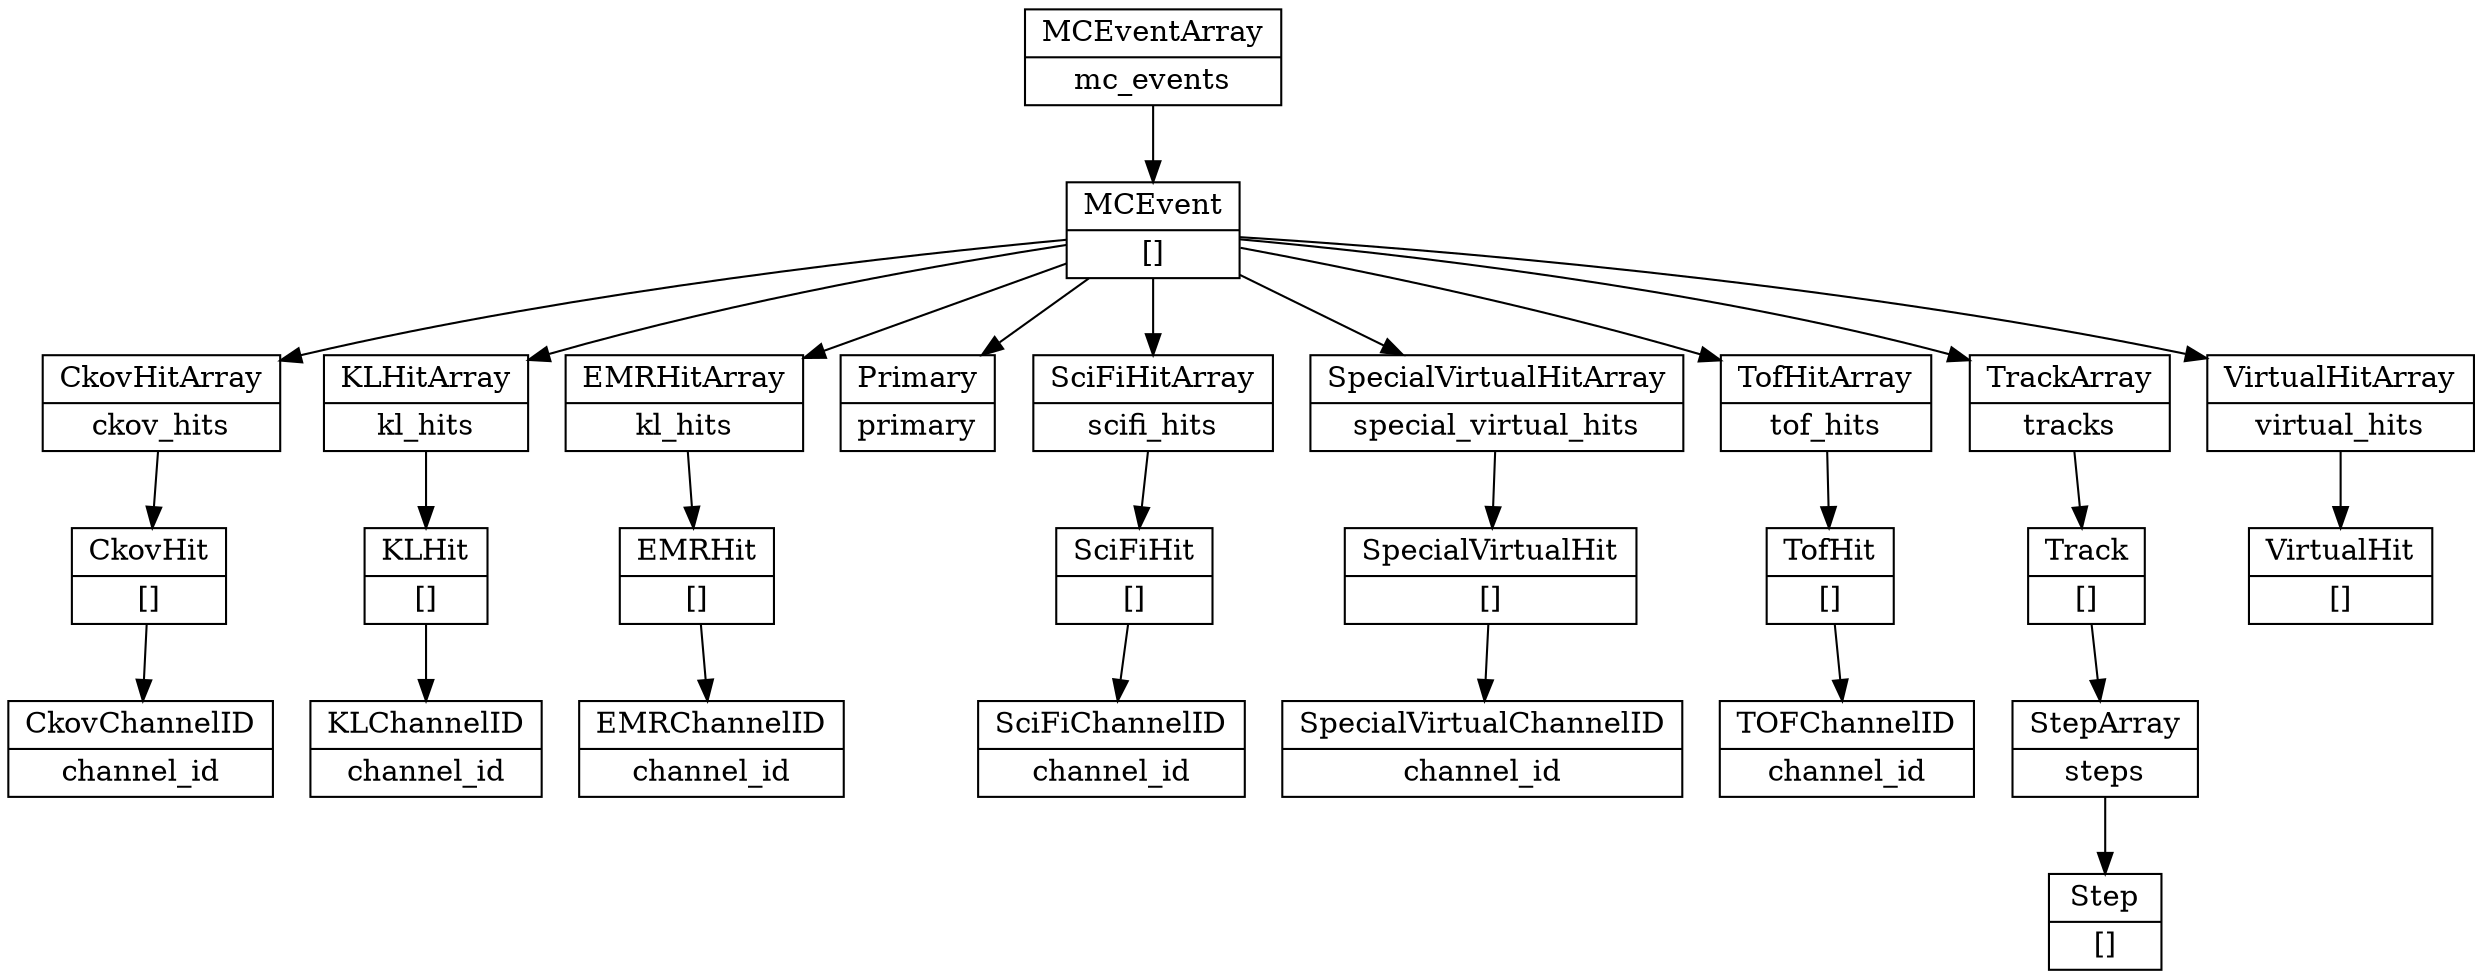 // generate using "dot mc_datastructure.dot -Tpdf -o mc_datastructure.pdf"

digraph G {
  node [shape=record];
  mc_events [shape=record, label="{MCEventArray|mc_events}"]
    mc_events_array_item [shape=record, label="{MCEvent|[]}"]
      mc_events_array_item_ckov_hits [shape=record, label="{CkovHitArray|ckov_hits}"]
        mc_events_array_item_ckov_hits_array_item [shape=record, label="{CkovHit|[]}"]
          mc_events_array_item_ckov_hits_array_item_channel_id [shape=record, label="{CkovChannelID|channel_id}"]
      mc_events_array_item_kl_hits [shape=record, label="{KLHitArray|kl_hits}"]
        mc_events_array_item_kl_hits_array_item [shape=record, label="{KLHit|[]}"]
          mc_events_array_item_kl_hits_array_item_channel_id [shape=record, label="{KLChannelID|channel_id}"]
      mc_events_array_item_emr_hits [shape=record, label="{EMRHitArray|kl_hits}"]
        mc_events_array_item_emr_hits_array_item [shape=record, label="{EMRHit|[]}"]
          mc_events_array_item_emr_hits_array_item_channel_id [shape=record, label="{EMRChannelID|channel_id}"]
      mc_events_array_item_primary [shape=record, label="{Primary|primary}"]
        // mc_events_array_item_primary_momentum [shape=record, label="{ThreeVector|momentum}"]
        // mc_events_array_item_primary_position [shape=record, label="{ThreeVector|position}"]
      mc_events_array_item_scifi_hits [shape=record, label="{SciFiHitArray|scifi_hits}"]
        mc_events_array_item_scifi_hits_array_item [shape=record, label="{SciFiHit|[]}"]
          mc_events_array_item_scifi_hits_array_item_channel_id [shape=record, label="{SciFiChannelID|channel_id}"]
        // mc_events_array_item_scifi_hits_array_item_momentum [shape=record, label="{ThreeVector|momentum}"]
        // mc_events_array_item_scifi_hits_array_item_position [shape=record, label="{ThreeVector|position}"]
      mc_events_array_item_special_virtual_hits [shape=record, label="{SpecialVirtualHitArray|special_virtual_hits}"]
      mc_events_array_item_special_virtual_hits_array_item [shape=record, label="{SpecialVirtualHit|[]}"]
        mc_events_array_item_special_virtual_hits_array_item_channel_id [shape=record, label="{SpecialVirtualChannelID|channel_id}"]
        // mc_events_array_item_special_virtual_hits_array_item_momentum [shape=record, label="{ThreeVector|momentum}"]
        // mc_events_array_item_special_virtual_hits_array_item_position [shape=record, label="{ThreeVector|position}"]
      mc_events_array_item_tracks_array_item_steps [shape=record, label="{StepArray|steps}"]
        mc_events_array_item_tracks_array_item_steps_array_item [shape=record, label="{Step|[]}"]
          // mc_events_array_item_tracks_array_item_steps_array_item_momentum [shape=record, label="{ThreeVector|momentum}"]
          // mc_events_array_item_tracks_array_item_steps_array_item_position [shape=record, label="{ThreeVector|position}"]
      mc_events_array_item_tof_hits [shape=record, label="{TofHitArray|tof_hits}"]
      mc_events_array_item_tof_hits_array_item [shape=record, label="{TofHit|[]}"]
        mc_events_array_item_tof_hits_array_item_channel_id [shape=record, label="{TOFChannelID|channel_id}"]
        // mc_events_array_item_tof_hits_array_item_momentum [shape=record, label="{ThreeVector|momentum}"]
        // mc_events_array_item_tof_hits_array_item_position [shape=record, label="{ThreeVector|position}"]
      mc_events_array_item_tracks [shape=record, label="{TrackArray|tracks}"]
      mc_events_array_item_tracks_array_item [shape=record, label="{Track|[]}"]
        // mc_events_array_item_tracks_array_item_initial_momentum [shape=record, label="{ThreeVector|initial_momentum}"]
        // mc_events_array_item_tracks_array_item_initial_position [shape=record, label="{ThreeVector|initial_position}"]
        // mc_events_array_item_tracks_array_item_final_momentum [shape=record, label="{ThreeVector|final_momentum}"]
        // mc_events_array_item_tracks_array_item_final_position [shape=record, label="{ThreeVector|final_position}"]
      mc_events_array_item_virtual_hits [shape=record, label="{VirtualHitArray|virtual_hits}"]
        mc_events_array_item_virtual_hits_array_item [shape=record, label="{VirtualHit|[]}"]
          // mc_events_array_item_virtual_hits_array_item_momentum [shape=record, label="{ThreeVector|momentum}"]
          // mc_events_array_item_virtual_hits_array_item_position [shape=record, label="{ThreeVector|position}"]
          // mc_events_array_item_virtual_hits_array_item_b_field [shape=record, label="{ThreeVector|b_field}"]
          // mc_events_array_item_virtual_hits_array_item_e_field [shape=record, label="{ThreeVector|e_field}"]
    mc_events -> mc_events_array_item
    mc_events_array_item -> mc_events_array_item_primary
    mc_events_array_item -> mc_events_array_item_special_virtual_hits
    mc_events_array_item -> mc_events_array_item_ckov_hits
    mc_events_array_item -> mc_events_array_item_kl_hits
    mc_events_array_item -> mc_events_array_item_emr_hits
    mc_events_array_item -> mc_events_array_item_tof_hits
    mc_events_array_item -> mc_events_array_item_virtual_hits
    mc_events_array_item -> mc_events_array_item_scifi_hits
    mc_events_array_item -> mc_events_array_item_tracks
      // mc_events_array_item_primary -> mc_events_array_item_primary_momentum
      // mc_events_array_item_primary -> mc_events_array_item_primary_position
      mc_events_array_item_ckov_hits -> mc_events_array_item_ckov_hits_array_item
        mc_events_array_item_ckov_hits_array_item -> mc_events_array_item_ckov_hits_array_item_channel_id
      mc_events_array_item_kl_hits -> mc_events_array_item_kl_hits_array_item
        mc_events_array_item_kl_hits_array_item -> mc_events_array_item_kl_hits_array_item_channel_id
      mc_events_array_item_emr_hits -> mc_events_array_item_emr_hits_array_item
        mc_events_array_item_emr_hits_array_item -> mc_events_array_item_emr_hits_array_item_channel_id
      mc_events_array_item_scifi_hits -> mc_events_array_item_scifi_hits_array_item
        mc_events_array_item_scifi_hits_array_item -> mc_events_array_item_scifi_hits_array_item_channel_id
      // mc_events_array_item_scifi_hits_array_item -> mc_events_array_item_scifi_hits_array_item_momentum
      // mc_events_array_item_scifi_hits_array_item -> mc_events_array_item_scifi_hits_array_item_position
      mc_events_array_item_special_virtual_hits -> mc_events_array_item_special_virtual_hits_array_item
      mc_events_array_item_special_virtual_hits_array_item -> mc_events_array_item_special_virtual_hits_array_item_channel_id
      // mc_events_array_item_special_virtual_hits_array_item -> mc_events_array_item_special_virtual_hits_array_item_momentum
      // mc_events_array_item_special_virtual_hits_array_item -> mc_events_array_item_special_virtual_hits_array_item_position
      mc_events_array_item_tof_hits -> mc_events_array_item_tof_hits_array_item
      mc_events_array_item_tof_hits_array_item -> mc_events_array_item_tof_hits_array_item_channel_id
      // mc_events_array_item_tof_hits_array_item -> mc_events_array_item_tof_hits_array_item_momentum
      // mc_events_array_item_tof_hits_array_item -> mc_events_array_item_tof_hits_array_item_position
      mc_events_array_item_virtual_hits -> mc_events_array_item_virtual_hits_array_item
      // mc_events_array_item_virtual_hits_array_item -> mc_events_array_item_virtual_hits_array_item_momentum
      // mc_events_array_item_virtual_hits_array_item -> mc_events_array_item_virtual_hits_array_item_position
      // mc_events_array_item_virtual_hits_array_item -> mc_events_array_item_virtual_hits_array_item_e_field
      // mc_events_array_item_virtual_hits_array_item -> mc_events_array_item_virtual_hits_array_item_b_field
      mc_events_array_item_tracks -> mc_events_array_item_tracks_array_item
      // mc_events_array_item_tracks_array_item -> mc_events_array_item_tracks_array_item_initial_momentum
      // mc_events_array_item_tracks_array_item -> mc_events_array_item_tracks_array_item_initial_position
      // mc_events_array_item_tracks_array_item -> mc_events_array_item_tracks_array_item_final_momentum
      // mc_events_array_item_tracks_array_item -> mc_events_array_item_tracks_array_item_final_position
      mc_events_array_item_tracks_array_item -> mc_events_array_item_tracks_array_item_steps
        mc_events_array_item_tracks_array_item_steps -> mc_events_array_item_tracks_array_item_steps_array_item
        // mc_events_array_item_tracks_array_item_steps_array_item -> mc_events_array_item_tracks_array_item_steps_array_item_position
        // mc_events_array_item_tracks_array_item_steps_array_item -> mc_events_array_item_tracks_array_item_steps_array_item_momentum
}
